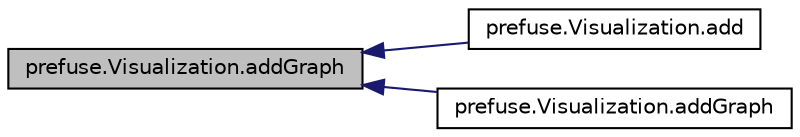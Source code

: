 digraph G
{
  edge [fontname="Helvetica",fontsize="10",labelfontname="Helvetica",labelfontsize="10"];
  node [fontname="Helvetica",fontsize="10",shape=record];
  rankdir="LR";
  Node1 [label="prefuse.Visualization.addGraph",height=0.2,width=0.4,color="black", fillcolor="grey75", style="filled" fontcolor="black"];
  Node1 -> Node2 [dir="back",color="midnightblue",fontsize="10",style="solid",fontname="Helvetica"];
  Node2 [label="prefuse.Visualization.add",height=0.2,width=0.4,color="black", fillcolor="white", style="filled",URL="$classprefuse_1_1_visualization.html#a81101b7130165e854a73a1a9a1b39418"];
  Node1 -> Node3 [dir="back",color="midnightblue",fontsize="10",style="solid",fontname="Helvetica"];
  Node3 [label="prefuse.Visualization.addGraph",height=0.2,width=0.4,color="black", fillcolor="white", style="filled",URL="$classprefuse_1_1_visualization.html#a3137d7ddfb512f7434c555ad4834525d"];
}
